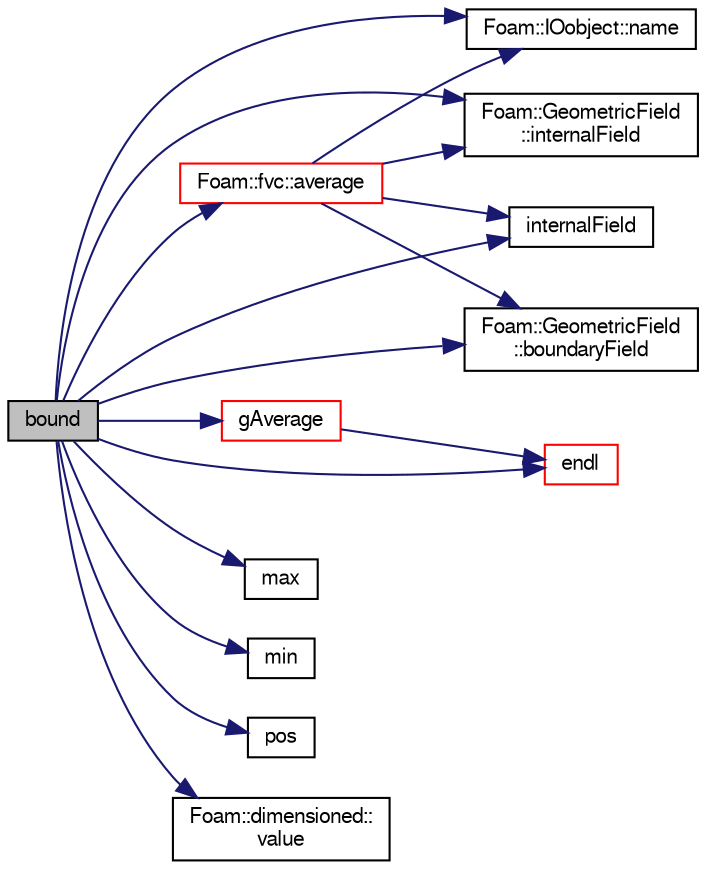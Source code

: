 digraph "bound"
{
  bgcolor="transparent";
  edge [fontname="FreeSans",fontsize="10",labelfontname="FreeSans",labelfontsize="10"];
  node [fontname="FreeSans",fontsize="10",shape=record];
  rankdir="LR";
  Node902 [label="bound",height=0.2,width=0.4,color="black", fillcolor="grey75", style="filled", fontcolor="black"];
  Node902 -> Node903 [color="midnightblue",fontsize="10",style="solid",fontname="FreeSans"];
  Node903 [label="Foam::fvc::average",height=0.2,width=0.4,color="red",URL="$a21134.html#a081533edd829853720cd0cbb61c5d49f",tooltip="Area-weighted average a surfaceField creating a volField. "];
  Node903 -> Node905 [color="midnightblue",fontsize="10",style="solid",fontname="FreeSans"];
  Node905 [label="Foam::IOobject::name",height=0.2,width=0.4,color="black",URL="$a26142.html#acc80e00a8ac919288fb55bd14cc88bf6",tooltip="Return name. "];
  Node903 -> Node908 [color="midnightblue",fontsize="10",style="solid",fontname="FreeSans"];
  Node908 [label="Foam::GeometricField\l::internalField",height=0.2,width=0.4,color="black",URL="$a22434.html#a9536140d36d69bbac40496f6b817aa0a",tooltip="Return internal field. "];
  Node903 -> Node1208 [color="midnightblue",fontsize="10",style="solid",fontname="FreeSans"];
  Node1208 [label="internalField",height=0.2,width=0.4,color="black",URL="$a01253.html#a8ebe4b4fc9818c2626b9c98a7ef1a16a"];
  Node903 -> Node1057 [color="midnightblue",fontsize="10",style="solid",fontname="FreeSans"];
  Node1057 [label="Foam::GeometricField\l::boundaryField",height=0.2,width=0.4,color="black",URL="$a22434.html#a3c6c1a789b48ea0c5e8bff64f9c14f2d",tooltip="Return reference to GeometricBoundaryField. "];
  Node902 -> Node1057 [color="midnightblue",fontsize="10",style="solid",fontname="FreeSans"];
  Node902 -> Node916 [color="midnightblue",fontsize="10",style="solid",fontname="FreeSans"];
  Node916 [label="endl",height=0.2,width=0.4,color="red",URL="$a21124.html#a2db8fe02a0d3909e9351bb4275b23ce4",tooltip="Add newline and flush stream. "];
  Node902 -> Node1210 [color="midnightblue",fontsize="10",style="solid",fontname="FreeSans"];
  Node1210 [label="gAverage",height=0.2,width=0.4,color="red",URL="$a21124.html#ab45e56189711a2e5cdd381a0e2b6cc5c"];
  Node1210 -> Node916 [color="midnightblue",fontsize="10",style="solid",fontname="FreeSans"];
  Node902 -> Node1208 [color="midnightblue",fontsize="10",style="solid",fontname="FreeSans"];
  Node902 -> Node908 [color="midnightblue",fontsize="10",style="solid",fontname="FreeSans"];
  Node902 -> Node1122 [color="midnightblue",fontsize="10",style="solid",fontname="FreeSans"];
  Node1122 [label="max",height=0.2,width=0.4,color="black",URL="$a21124.html#ac993e906cf2774ae77e666bc24e81733"];
  Node902 -> Node1123 [color="midnightblue",fontsize="10",style="solid",fontname="FreeSans"];
  Node1123 [label="min",height=0.2,width=0.4,color="black",URL="$a21124.html#a253e112ad2d56d96230ff39ea7f442dc"];
  Node902 -> Node905 [color="midnightblue",fontsize="10",style="solid",fontname="FreeSans"];
  Node902 -> Node1215 [color="midnightblue",fontsize="10",style="solid",fontname="FreeSans"];
  Node1215 [label="pos",height=0.2,width=0.4,color="black",URL="$a12539.html#a44b9821c8742536715efac47391df780"];
  Node902 -> Node1022 [color="midnightblue",fontsize="10",style="solid",fontname="FreeSans"];
  Node1022 [label="Foam::dimensioned::\lvalue",height=0.2,width=0.4,color="black",URL="$a26366.html#a7948200a26c85fc3a83ffa510a91d668",tooltip="Return const reference to value. "];
}
